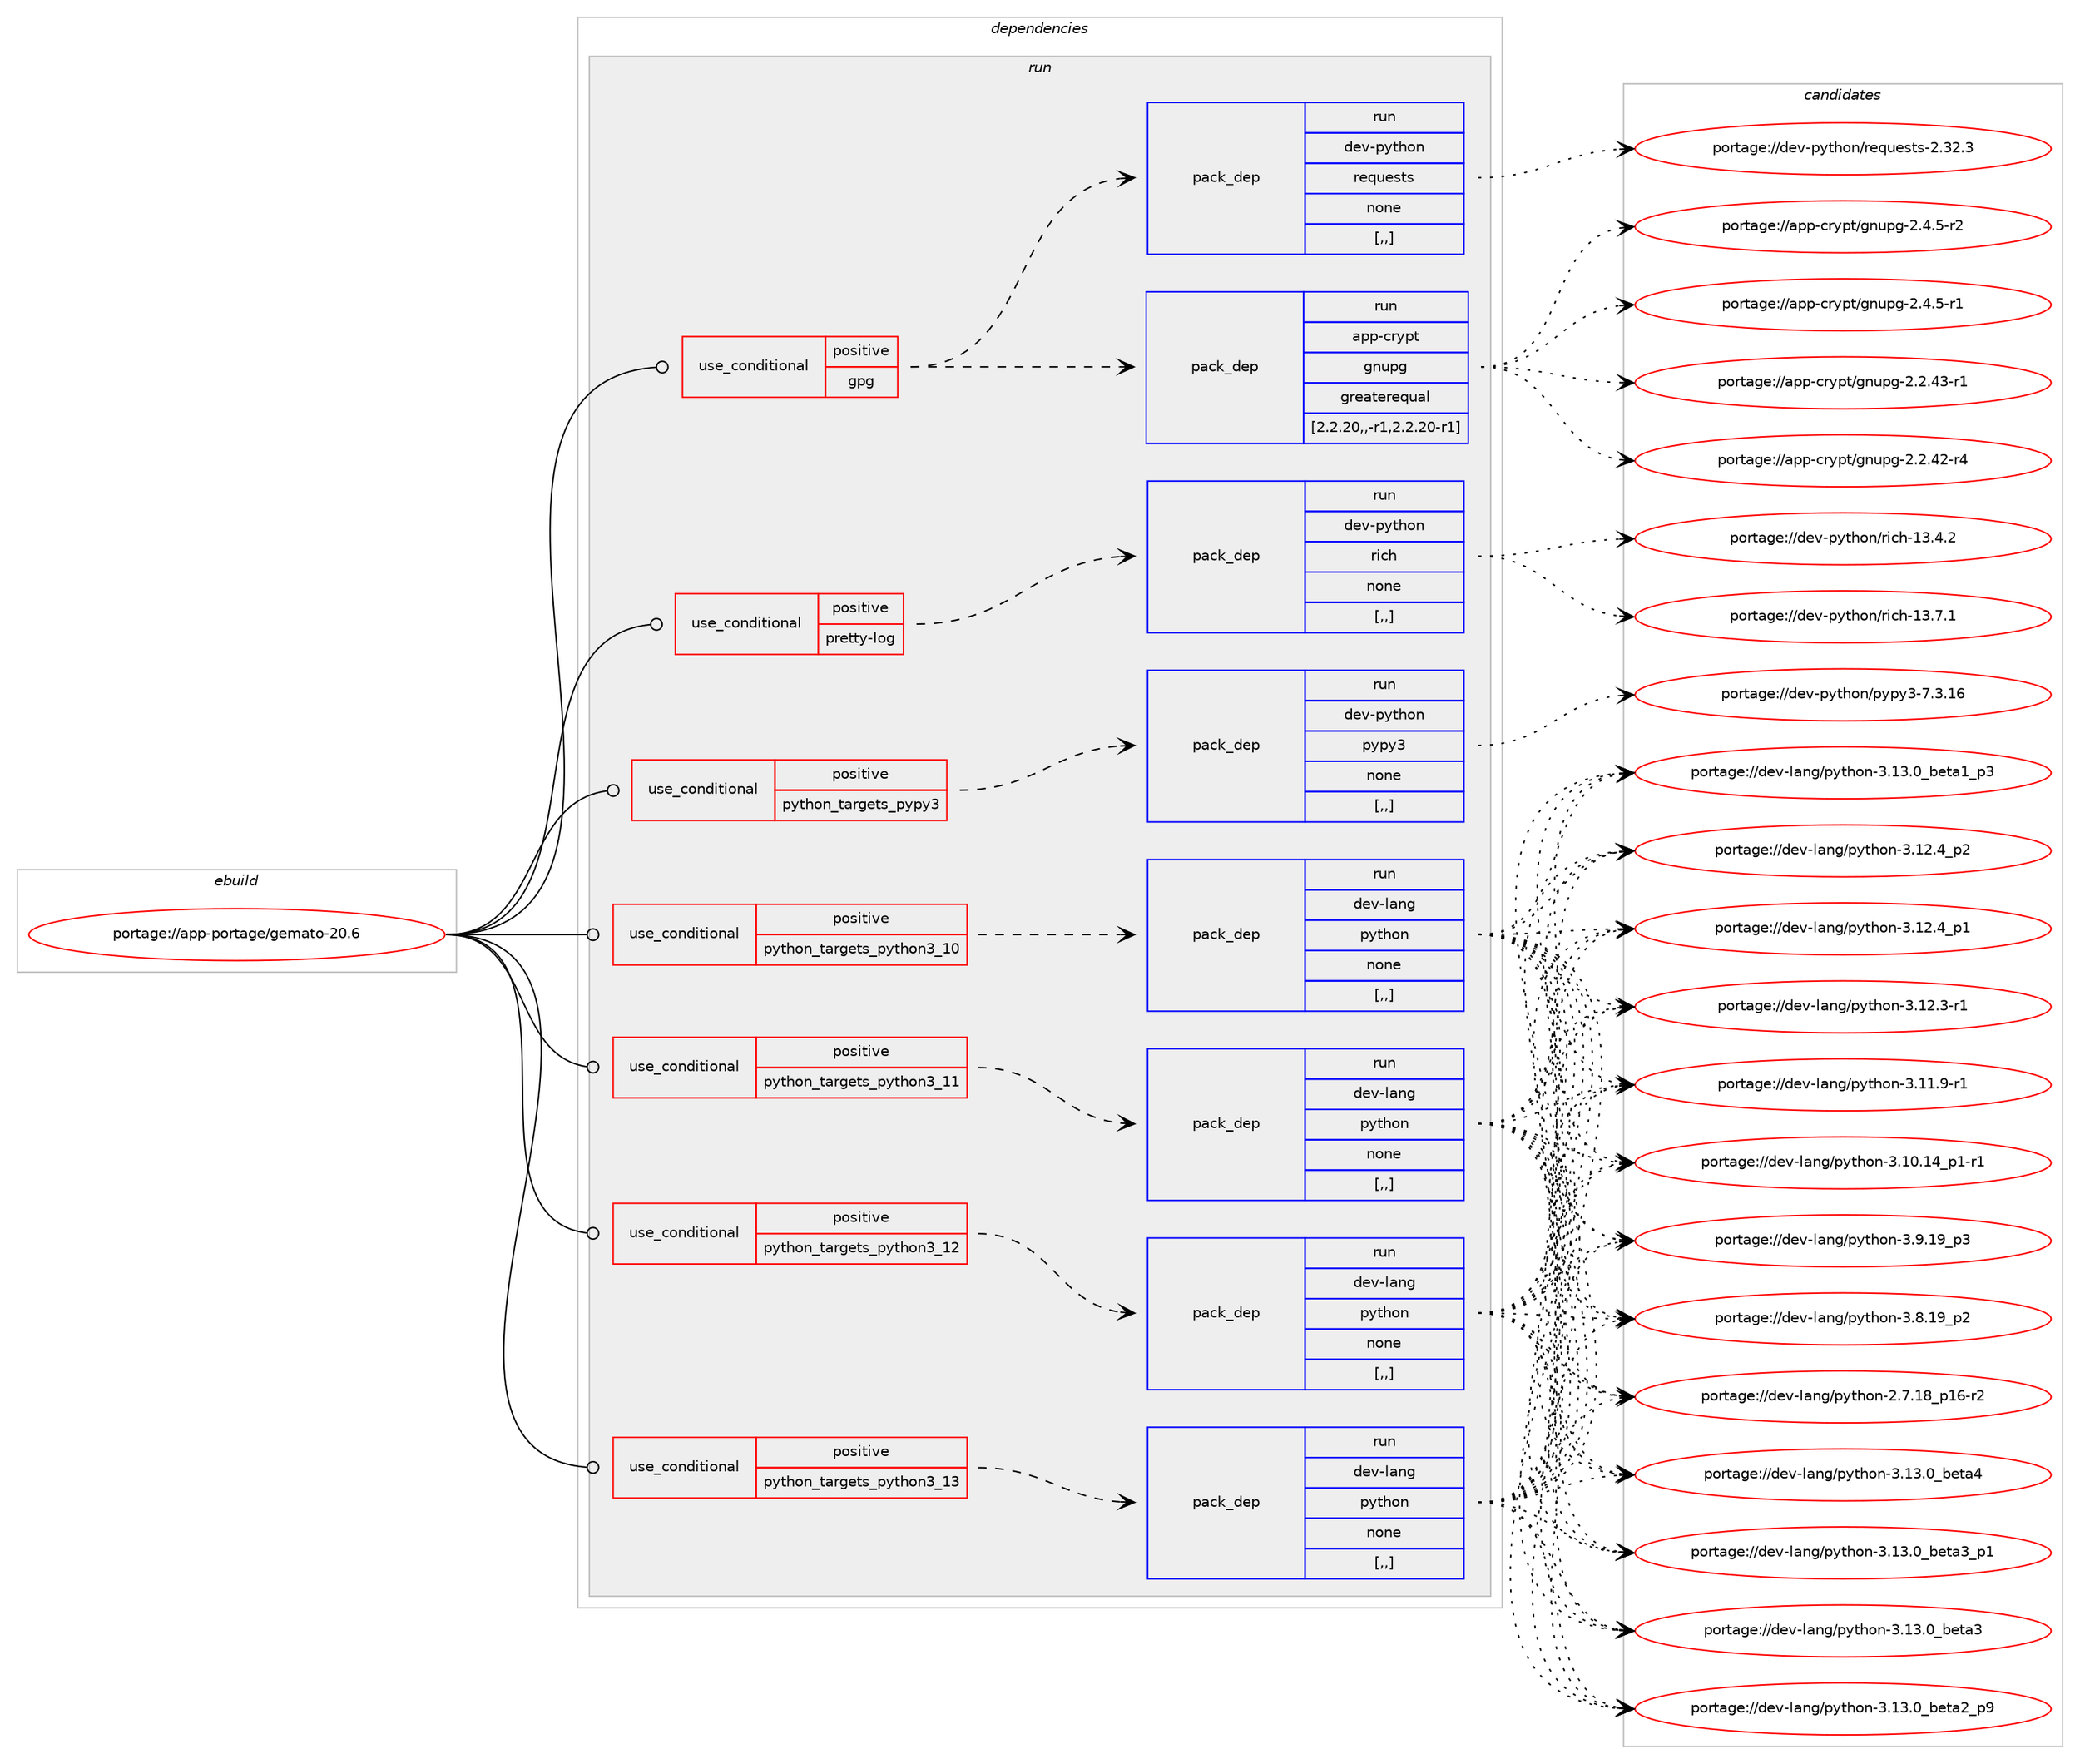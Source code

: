 digraph prolog {

# *************
# Graph options
# *************

newrank=true;
concentrate=true;
compound=true;
graph [rankdir=LR,fontname=Helvetica,fontsize=10,ranksep=1.5];#, ranksep=2.5, nodesep=0.2];
edge  [arrowhead=vee];
node  [fontname=Helvetica,fontsize=10];

# **********
# The ebuild
# **********

subgraph cluster_leftcol {
color=gray;
label=<<i>ebuild</i>>;
id [label="portage://app-portage/gemato-20.6", color=red, width=4, href="../app-portage/gemato-20.6.svg"];
}

# ****************
# The dependencies
# ****************

subgraph cluster_midcol {
color=gray;
label=<<i>dependencies</i>>;
subgraph cluster_compile {
fillcolor="#eeeeee";
style=filled;
label=<<i>compile</i>>;
}
subgraph cluster_compileandrun {
fillcolor="#eeeeee";
style=filled;
label=<<i>compile and run</i>>;
}
subgraph cluster_run {
fillcolor="#eeeeee";
style=filled;
label=<<i>run</i>>;
subgraph cond14106 {
dependency50654 [label=<<TABLE BORDER="0" CELLBORDER="1" CELLSPACING="0" CELLPADDING="4"><TR><TD ROWSPAN="3" CELLPADDING="10">use_conditional</TD></TR><TR><TD>positive</TD></TR><TR><TD>gpg</TD></TR></TABLE>>, shape=none, color=red];
subgraph pack36082 {
dependency50655 [label=<<TABLE BORDER="0" CELLBORDER="1" CELLSPACING="0" CELLPADDING="4" WIDTH="220"><TR><TD ROWSPAN="6" CELLPADDING="30">pack_dep</TD></TR><TR><TD WIDTH="110">run</TD></TR><TR><TD>app-crypt</TD></TR><TR><TD>gnupg</TD></TR><TR><TD>greaterequal</TD></TR><TR><TD>[2.2.20,,-r1,2.2.20-r1]</TD></TR></TABLE>>, shape=none, color=blue];
}
dependency50654:e -> dependency50655:w [weight=20,style="dashed",arrowhead="vee"];
subgraph pack36083 {
dependency50656 [label=<<TABLE BORDER="0" CELLBORDER="1" CELLSPACING="0" CELLPADDING="4" WIDTH="220"><TR><TD ROWSPAN="6" CELLPADDING="30">pack_dep</TD></TR><TR><TD WIDTH="110">run</TD></TR><TR><TD>dev-python</TD></TR><TR><TD>requests</TD></TR><TR><TD>none</TD></TR><TR><TD>[,,]</TD></TR></TABLE>>, shape=none, color=blue];
}
dependency50654:e -> dependency50656:w [weight=20,style="dashed",arrowhead="vee"];
}
id:e -> dependency50654:w [weight=20,style="solid",arrowhead="odot"];
subgraph cond14107 {
dependency50657 [label=<<TABLE BORDER="0" CELLBORDER="1" CELLSPACING="0" CELLPADDING="4"><TR><TD ROWSPAN="3" CELLPADDING="10">use_conditional</TD></TR><TR><TD>positive</TD></TR><TR><TD>pretty-log</TD></TR></TABLE>>, shape=none, color=red];
subgraph pack36084 {
dependency50658 [label=<<TABLE BORDER="0" CELLBORDER="1" CELLSPACING="0" CELLPADDING="4" WIDTH="220"><TR><TD ROWSPAN="6" CELLPADDING="30">pack_dep</TD></TR><TR><TD WIDTH="110">run</TD></TR><TR><TD>dev-python</TD></TR><TR><TD>rich</TD></TR><TR><TD>none</TD></TR><TR><TD>[,,]</TD></TR></TABLE>>, shape=none, color=blue];
}
dependency50657:e -> dependency50658:w [weight=20,style="dashed",arrowhead="vee"];
}
id:e -> dependency50657:w [weight=20,style="solid",arrowhead="odot"];
subgraph cond14108 {
dependency50659 [label=<<TABLE BORDER="0" CELLBORDER="1" CELLSPACING="0" CELLPADDING="4"><TR><TD ROWSPAN="3" CELLPADDING="10">use_conditional</TD></TR><TR><TD>positive</TD></TR><TR><TD>python_targets_pypy3</TD></TR></TABLE>>, shape=none, color=red];
subgraph pack36085 {
dependency50660 [label=<<TABLE BORDER="0" CELLBORDER="1" CELLSPACING="0" CELLPADDING="4" WIDTH="220"><TR><TD ROWSPAN="6" CELLPADDING="30">pack_dep</TD></TR><TR><TD WIDTH="110">run</TD></TR><TR><TD>dev-python</TD></TR><TR><TD>pypy3</TD></TR><TR><TD>none</TD></TR><TR><TD>[,,]</TD></TR></TABLE>>, shape=none, color=blue];
}
dependency50659:e -> dependency50660:w [weight=20,style="dashed",arrowhead="vee"];
}
id:e -> dependency50659:w [weight=20,style="solid",arrowhead="odot"];
subgraph cond14109 {
dependency50661 [label=<<TABLE BORDER="0" CELLBORDER="1" CELLSPACING="0" CELLPADDING="4"><TR><TD ROWSPAN="3" CELLPADDING="10">use_conditional</TD></TR><TR><TD>positive</TD></TR><TR><TD>python_targets_python3_10</TD></TR></TABLE>>, shape=none, color=red];
subgraph pack36086 {
dependency50662 [label=<<TABLE BORDER="0" CELLBORDER="1" CELLSPACING="0" CELLPADDING="4" WIDTH="220"><TR><TD ROWSPAN="6" CELLPADDING="30">pack_dep</TD></TR><TR><TD WIDTH="110">run</TD></TR><TR><TD>dev-lang</TD></TR><TR><TD>python</TD></TR><TR><TD>none</TD></TR><TR><TD>[,,]</TD></TR></TABLE>>, shape=none, color=blue];
}
dependency50661:e -> dependency50662:w [weight=20,style="dashed",arrowhead="vee"];
}
id:e -> dependency50661:w [weight=20,style="solid",arrowhead="odot"];
subgraph cond14110 {
dependency50663 [label=<<TABLE BORDER="0" CELLBORDER="1" CELLSPACING="0" CELLPADDING="4"><TR><TD ROWSPAN="3" CELLPADDING="10">use_conditional</TD></TR><TR><TD>positive</TD></TR><TR><TD>python_targets_python3_11</TD></TR></TABLE>>, shape=none, color=red];
subgraph pack36087 {
dependency50664 [label=<<TABLE BORDER="0" CELLBORDER="1" CELLSPACING="0" CELLPADDING="4" WIDTH="220"><TR><TD ROWSPAN="6" CELLPADDING="30">pack_dep</TD></TR><TR><TD WIDTH="110">run</TD></TR><TR><TD>dev-lang</TD></TR><TR><TD>python</TD></TR><TR><TD>none</TD></TR><TR><TD>[,,]</TD></TR></TABLE>>, shape=none, color=blue];
}
dependency50663:e -> dependency50664:w [weight=20,style="dashed",arrowhead="vee"];
}
id:e -> dependency50663:w [weight=20,style="solid",arrowhead="odot"];
subgraph cond14111 {
dependency50665 [label=<<TABLE BORDER="0" CELLBORDER="1" CELLSPACING="0" CELLPADDING="4"><TR><TD ROWSPAN="3" CELLPADDING="10">use_conditional</TD></TR><TR><TD>positive</TD></TR><TR><TD>python_targets_python3_12</TD></TR></TABLE>>, shape=none, color=red];
subgraph pack36088 {
dependency50666 [label=<<TABLE BORDER="0" CELLBORDER="1" CELLSPACING="0" CELLPADDING="4" WIDTH="220"><TR><TD ROWSPAN="6" CELLPADDING="30">pack_dep</TD></TR><TR><TD WIDTH="110">run</TD></TR><TR><TD>dev-lang</TD></TR><TR><TD>python</TD></TR><TR><TD>none</TD></TR><TR><TD>[,,]</TD></TR></TABLE>>, shape=none, color=blue];
}
dependency50665:e -> dependency50666:w [weight=20,style="dashed",arrowhead="vee"];
}
id:e -> dependency50665:w [weight=20,style="solid",arrowhead="odot"];
subgraph cond14112 {
dependency50667 [label=<<TABLE BORDER="0" CELLBORDER="1" CELLSPACING="0" CELLPADDING="4"><TR><TD ROWSPAN="3" CELLPADDING="10">use_conditional</TD></TR><TR><TD>positive</TD></TR><TR><TD>python_targets_python3_13</TD></TR></TABLE>>, shape=none, color=red];
subgraph pack36089 {
dependency50668 [label=<<TABLE BORDER="0" CELLBORDER="1" CELLSPACING="0" CELLPADDING="4" WIDTH="220"><TR><TD ROWSPAN="6" CELLPADDING="30">pack_dep</TD></TR><TR><TD WIDTH="110">run</TD></TR><TR><TD>dev-lang</TD></TR><TR><TD>python</TD></TR><TR><TD>none</TD></TR><TR><TD>[,,]</TD></TR></TABLE>>, shape=none, color=blue];
}
dependency50667:e -> dependency50668:w [weight=20,style="dashed",arrowhead="vee"];
}
id:e -> dependency50667:w [weight=20,style="solid",arrowhead="odot"];
}
}

# **************
# The candidates
# **************

subgraph cluster_choices {
rank=same;
color=gray;
label=<<i>candidates</i>>;

subgraph choice36082 {
color=black;
nodesep=1;
choice971121124599114121112116471031101171121034550465246534511450 [label="portage://app-crypt/gnupg-2.4.5-r2", color=red, width=4,href="../app-crypt/gnupg-2.4.5-r2.svg"];
choice971121124599114121112116471031101171121034550465246534511449 [label="portage://app-crypt/gnupg-2.4.5-r1", color=red, width=4,href="../app-crypt/gnupg-2.4.5-r1.svg"];
choice97112112459911412111211647103110117112103455046504652514511449 [label="portage://app-crypt/gnupg-2.2.43-r1", color=red, width=4,href="../app-crypt/gnupg-2.2.43-r1.svg"];
choice97112112459911412111211647103110117112103455046504652504511452 [label="portage://app-crypt/gnupg-2.2.42-r4", color=red, width=4,href="../app-crypt/gnupg-2.2.42-r4.svg"];
dependency50655:e -> choice971121124599114121112116471031101171121034550465246534511450:w [style=dotted,weight="100"];
dependency50655:e -> choice971121124599114121112116471031101171121034550465246534511449:w [style=dotted,weight="100"];
dependency50655:e -> choice97112112459911412111211647103110117112103455046504652514511449:w [style=dotted,weight="100"];
dependency50655:e -> choice97112112459911412111211647103110117112103455046504652504511452:w [style=dotted,weight="100"];
}
subgraph choice36083 {
color=black;
nodesep=1;
choice100101118451121211161041111104711410111311710111511611545504651504651 [label="portage://dev-python/requests-2.32.3", color=red, width=4,href="../dev-python/requests-2.32.3.svg"];
dependency50656:e -> choice100101118451121211161041111104711410111311710111511611545504651504651:w [style=dotted,weight="100"];
}
subgraph choice36084 {
color=black;
nodesep=1;
choice10010111845112121116104111110471141059910445495146554649 [label="portage://dev-python/rich-13.7.1", color=red, width=4,href="../dev-python/rich-13.7.1.svg"];
choice10010111845112121116104111110471141059910445495146524650 [label="portage://dev-python/rich-13.4.2", color=red, width=4,href="../dev-python/rich-13.4.2.svg"];
dependency50658:e -> choice10010111845112121116104111110471141059910445495146554649:w [style=dotted,weight="100"];
dependency50658:e -> choice10010111845112121116104111110471141059910445495146524650:w [style=dotted,weight="100"];
}
subgraph choice36085 {
color=black;
nodesep=1;
choice10010111845112121116104111110471121211121215145554651464954 [label="portage://dev-python/pypy3-7.3.16", color=red, width=4,href="../dev-python/pypy3-7.3.16.svg"];
dependency50660:e -> choice10010111845112121116104111110471121211121215145554651464954:w [style=dotted,weight="100"];
}
subgraph choice36086 {
color=black;
nodesep=1;
choice1001011184510897110103471121211161041111104551464951464895981011169752 [label="portage://dev-lang/python-3.13.0_beta4", color=red, width=4,href="../dev-lang/python-3.13.0_beta4.svg"];
choice10010111845108971101034711212111610411111045514649514648959810111697519511249 [label="portage://dev-lang/python-3.13.0_beta3_p1", color=red, width=4,href="../dev-lang/python-3.13.0_beta3_p1.svg"];
choice1001011184510897110103471121211161041111104551464951464895981011169751 [label="portage://dev-lang/python-3.13.0_beta3", color=red, width=4,href="../dev-lang/python-3.13.0_beta3.svg"];
choice10010111845108971101034711212111610411111045514649514648959810111697509511257 [label="portage://dev-lang/python-3.13.0_beta2_p9", color=red, width=4,href="../dev-lang/python-3.13.0_beta2_p9.svg"];
choice10010111845108971101034711212111610411111045514649514648959810111697499511251 [label="portage://dev-lang/python-3.13.0_beta1_p3", color=red, width=4,href="../dev-lang/python-3.13.0_beta1_p3.svg"];
choice100101118451089711010347112121116104111110455146495046529511250 [label="portage://dev-lang/python-3.12.4_p2", color=red, width=4,href="../dev-lang/python-3.12.4_p2.svg"];
choice100101118451089711010347112121116104111110455146495046529511249 [label="portage://dev-lang/python-3.12.4_p1", color=red, width=4,href="../dev-lang/python-3.12.4_p1.svg"];
choice100101118451089711010347112121116104111110455146495046514511449 [label="portage://dev-lang/python-3.12.3-r1", color=red, width=4,href="../dev-lang/python-3.12.3-r1.svg"];
choice100101118451089711010347112121116104111110455146494946574511449 [label="portage://dev-lang/python-3.11.9-r1", color=red, width=4,href="../dev-lang/python-3.11.9-r1.svg"];
choice100101118451089711010347112121116104111110455146494846495295112494511449 [label="portage://dev-lang/python-3.10.14_p1-r1", color=red, width=4,href="../dev-lang/python-3.10.14_p1-r1.svg"];
choice100101118451089711010347112121116104111110455146574649579511251 [label="portage://dev-lang/python-3.9.19_p3", color=red, width=4,href="../dev-lang/python-3.9.19_p3.svg"];
choice100101118451089711010347112121116104111110455146564649579511250 [label="portage://dev-lang/python-3.8.19_p2", color=red, width=4,href="../dev-lang/python-3.8.19_p2.svg"];
choice100101118451089711010347112121116104111110455046554649569511249544511450 [label="portage://dev-lang/python-2.7.18_p16-r2", color=red, width=4,href="../dev-lang/python-2.7.18_p16-r2.svg"];
dependency50662:e -> choice1001011184510897110103471121211161041111104551464951464895981011169752:w [style=dotted,weight="100"];
dependency50662:e -> choice10010111845108971101034711212111610411111045514649514648959810111697519511249:w [style=dotted,weight="100"];
dependency50662:e -> choice1001011184510897110103471121211161041111104551464951464895981011169751:w [style=dotted,weight="100"];
dependency50662:e -> choice10010111845108971101034711212111610411111045514649514648959810111697509511257:w [style=dotted,weight="100"];
dependency50662:e -> choice10010111845108971101034711212111610411111045514649514648959810111697499511251:w [style=dotted,weight="100"];
dependency50662:e -> choice100101118451089711010347112121116104111110455146495046529511250:w [style=dotted,weight="100"];
dependency50662:e -> choice100101118451089711010347112121116104111110455146495046529511249:w [style=dotted,weight="100"];
dependency50662:e -> choice100101118451089711010347112121116104111110455146495046514511449:w [style=dotted,weight="100"];
dependency50662:e -> choice100101118451089711010347112121116104111110455146494946574511449:w [style=dotted,weight="100"];
dependency50662:e -> choice100101118451089711010347112121116104111110455146494846495295112494511449:w [style=dotted,weight="100"];
dependency50662:e -> choice100101118451089711010347112121116104111110455146574649579511251:w [style=dotted,weight="100"];
dependency50662:e -> choice100101118451089711010347112121116104111110455146564649579511250:w [style=dotted,weight="100"];
dependency50662:e -> choice100101118451089711010347112121116104111110455046554649569511249544511450:w [style=dotted,weight="100"];
}
subgraph choice36087 {
color=black;
nodesep=1;
choice1001011184510897110103471121211161041111104551464951464895981011169752 [label="portage://dev-lang/python-3.13.0_beta4", color=red, width=4,href="../dev-lang/python-3.13.0_beta4.svg"];
choice10010111845108971101034711212111610411111045514649514648959810111697519511249 [label="portage://dev-lang/python-3.13.0_beta3_p1", color=red, width=4,href="../dev-lang/python-3.13.0_beta3_p1.svg"];
choice1001011184510897110103471121211161041111104551464951464895981011169751 [label="portage://dev-lang/python-3.13.0_beta3", color=red, width=4,href="../dev-lang/python-3.13.0_beta3.svg"];
choice10010111845108971101034711212111610411111045514649514648959810111697509511257 [label="portage://dev-lang/python-3.13.0_beta2_p9", color=red, width=4,href="../dev-lang/python-3.13.0_beta2_p9.svg"];
choice10010111845108971101034711212111610411111045514649514648959810111697499511251 [label="portage://dev-lang/python-3.13.0_beta1_p3", color=red, width=4,href="../dev-lang/python-3.13.0_beta1_p3.svg"];
choice100101118451089711010347112121116104111110455146495046529511250 [label="portage://dev-lang/python-3.12.4_p2", color=red, width=4,href="../dev-lang/python-3.12.4_p2.svg"];
choice100101118451089711010347112121116104111110455146495046529511249 [label="portage://dev-lang/python-3.12.4_p1", color=red, width=4,href="../dev-lang/python-3.12.4_p1.svg"];
choice100101118451089711010347112121116104111110455146495046514511449 [label="portage://dev-lang/python-3.12.3-r1", color=red, width=4,href="../dev-lang/python-3.12.3-r1.svg"];
choice100101118451089711010347112121116104111110455146494946574511449 [label="portage://dev-lang/python-3.11.9-r1", color=red, width=4,href="../dev-lang/python-3.11.9-r1.svg"];
choice100101118451089711010347112121116104111110455146494846495295112494511449 [label="portage://dev-lang/python-3.10.14_p1-r1", color=red, width=4,href="../dev-lang/python-3.10.14_p1-r1.svg"];
choice100101118451089711010347112121116104111110455146574649579511251 [label="portage://dev-lang/python-3.9.19_p3", color=red, width=4,href="../dev-lang/python-3.9.19_p3.svg"];
choice100101118451089711010347112121116104111110455146564649579511250 [label="portage://dev-lang/python-3.8.19_p2", color=red, width=4,href="../dev-lang/python-3.8.19_p2.svg"];
choice100101118451089711010347112121116104111110455046554649569511249544511450 [label="portage://dev-lang/python-2.7.18_p16-r2", color=red, width=4,href="../dev-lang/python-2.7.18_p16-r2.svg"];
dependency50664:e -> choice1001011184510897110103471121211161041111104551464951464895981011169752:w [style=dotted,weight="100"];
dependency50664:e -> choice10010111845108971101034711212111610411111045514649514648959810111697519511249:w [style=dotted,weight="100"];
dependency50664:e -> choice1001011184510897110103471121211161041111104551464951464895981011169751:w [style=dotted,weight="100"];
dependency50664:e -> choice10010111845108971101034711212111610411111045514649514648959810111697509511257:w [style=dotted,weight="100"];
dependency50664:e -> choice10010111845108971101034711212111610411111045514649514648959810111697499511251:w [style=dotted,weight="100"];
dependency50664:e -> choice100101118451089711010347112121116104111110455146495046529511250:w [style=dotted,weight="100"];
dependency50664:e -> choice100101118451089711010347112121116104111110455146495046529511249:w [style=dotted,weight="100"];
dependency50664:e -> choice100101118451089711010347112121116104111110455146495046514511449:w [style=dotted,weight="100"];
dependency50664:e -> choice100101118451089711010347112121116104111110455146494946574511449:w [style=dotted,weight="100"];
dependency50664:e -> choice100101118451089711010347112121116104111110455146494846495295112494511449:w [style=dotted,weight="100"];
dependency50664:e -> choice100101118451089711010347112121116104111110455146574649579511251:w [style=dotted,weight="100"];
dependency50664:e -> choice100101118451089711010347112121116104111110455146564649579511250:w [style=dotted,weight="100"];
dependency50664:e -> choice100101118451089711010347112121116104111110455046554649569511249544511450:w [style=dotted,weight="100"];
}
subgraph choice36088 {
color=black;
nodesep=1;
choice1001011184510897110103471121211161041111104551464951464895981011169752 [label="portage://dev-lang/python-3.13.0_beta4", color=red, width=4,href="../dev-lang/python-3.13.0_beta4.svg"];
choice10010111845108971101034711212111610411111045514649514648959810111697519511249 [label="portage://dev-lang/python-3.13.0_beta3_p1", color=red, width=4,href="../dev-lang/python-3.13.0_beta3_p1.svg"];
choice1001011184510897110103471121211161041111104551464951464895981011169751 [label="portage://dev-lang/python-3.13.0_beta3", color=red, width=4,href="../dev-lang/python-3.13.0_beta3.svg"];
choice10010111845108971101034711212111610411111045514649514648959810111697509511257 [label="portage://dev-lang/python-3.13.0_beta2_p9", color=red, width=4,href="../dev-lang/python-3.13.0_beta2_p9.svg"];
choice10010111845108971101034711212111610411111045514649514648959810111697499511251 [label="portage://dev-lang/python-3.13.0_beta1_p3", color=red, width=4,href="../dev-lang/python-3.13.0_beta1_p3.svg"];
choice100101118451089711010347112121116104111110455146495046529511250 [label="portage://dev-lang/python-3.12.4_p2", color=red, width=4,href="../dev-lang/python-3.12.4_p2.svg"];
choice100101118451089711010347112121116104111110455146495046529511249 [label="portage://dev-lang/python-3.12.4_p1", color=red, width=4,href="../dev-lang/python-3.12.4_p1.svg"];
choice100101118451089711010347112121116104111110455146495046514511449 [label="portage://dev-lang/python-3.12.3-r1", color=red, width=4,href="../dev-lang/python-3.12.3-r1.svg"];
choice100101118451089711010347112121116104111110455146494946574511449 [label="portage://dev-lang/python-3.11.9-r1", color=red, width=4,href="../dev-lang/python-3.11.9-r1.svg"];
choice100101118451089711010347112121116104111110455146494846495295112494511449 [label="portage://dev-lang/python-3.10.14_p1-r1", color=red, width=4,href="../dev-lang/python-3.10.14_p1-r1.svg"];
choice100101118451089711010347112121116104111110455146574649579511251 [label="portage://dev-lang/python-3.9.19_p3", color=red, width=4,href="../dev-lang/python-3.9.19_p3.svg"];
choice100101118451089711010347112121116104111110455146564649579511250 [label="portage://dev-lang/python-3.8.19_p2", color=red, width=4,href="../dev-lang/python-3.8.19_p2.svg"];
choice100101118451089711010347112121116104111110455046554649569511249544511450 [label="portage://dev-lang/python-2.7.18_p16-r2", color=red, width=4,href="../dev-lang/python-2.7.18_p16-r2.svg"];
dependency50666:e -> choice1001011184510897110103471121211161041111104551464951464895981011169752:w [style=dotted,weight="100"];
dependency50666:e -> choice10010111845108971101034711212111610411111045514649514648959810111697519511249:w [style=dotted,weight="100"];
dependency50666:e -> choice1001011184510897110103471121211161041111104551464951464895981011169751:w [style=dotted,weight="100"];
dependency50666:e -> choice10010111845108971101034711212111610411111045514649514648959810111697509511257:w [style=dotted,weight="100"];
dependency50666:e -> choice10010111845108971101034711212111610411111045514649514648959810111697499511251:w [style=dotted,weight="100"];
dependency50666:e -> choice100101118451089711010347112121116104111110455146495046529511250:w [style=dotted,weight="100"];
dependency50666:e -> choice100101118451089711010347112121116104111110455146495046529511249:w [style=dotted,weight="100"];
dependency50666:e -> choice100101118451089711010347112121116104111110455146495046514511449:w [style=dotted,weight="100"];
dependency50666:e -> choice100101118451089711010347112121116104111110455146494946574511449:w [style=dotted,weight="100"];
dependency50666:e -> choice100101118451089711010347112121116104111110455146494846495295112494511449:w [style=dotted,weight="100"];
dependency50666:e -> choice100101118451089711010347112121116104111110455146574649579511251:w [style=dotted,weight="100"];
dependency50666:e -> choice100101118451089711010347112121116104111110455146564649579511250:w [style=dotted,weight="100"];
dependency50666:e -> choice100101118451089711010347112121116104111110455046554649569511249544511450:w [style=dotted,weight="100"];
}
subgraph choice36089 {
color=black;
nodesep=1;
choice1001011184510897110103471121211161041111104551464951464895981011169752 [label="portage://dev-lang/python-3.13.0_beta4", color=red, width=4,href="../dev-lang/python-3.13.0_beta4.svg"];
choice10010111845108971101034711212111610411111045514649514648959810111697519511249 [label="portage://dev-lang/python-3.13.0_beta3_p1", color=red, width=4,href="../dev-lang/python-3.13.0_beta3_p1.svg"];
choice1001011184510897110103471121211161041111104551464951464895981011169751 [label="portage://dev-lang/python-3.13.0_beta3", color=red, width=4,href="../dev-lang/python-3.13.0_beta3.svg"];
choice10010111845108971101034711212111610411111045514649514648959810111697509511257 [label="portage://dev-lang/python-3.13.0_beta2_p9", color=red, width=4,href="../dev-lang/python-3.13.0_beta2_p9.svg"];
choice10010111845108971101034711212111610411111045514649514648959810111697499511251 [label="portage://dev-lang/python-3.13.0_beta1_p3", color=red, width=4,href="../dev-lang/python-3.13.0_beta1_p3.svg"];
choice100101118451089711010347112121116104111110455146495046529511250 [label="portage://dev-lang/python-3.12.4_p2", color=red, width=4,href="../dev-lang/python-3.12.4_p2.svg"];
choice100101118451089711010347112121116104111110455146495046529511249 [label="portage://dev-lang/python-3.12.4_p1", color=red, width=4,href="../dev-lang/python-3.12.4_p1.svg"];
choice100101118451089711010347112121116104111110455146495046514511449 [label="portage://dev-lang/python-3.12.3-r1", color=red, width=4,href="../dev-lang/python-3.12.3-r1.svg"];
choice100101118451089711010347112121116104111110455146494946574511449 [label="portage://dev-lang/python-3.11.9-r1", color=red, width=4,href="../dev-lang/python-3.11.9-r1.svg"];
choice100101118451089711010347112121116104111110455146494846495295112494511449 [label="portage://dev-lang/python-3.10.14_p1-r1", color=red, width=4,href="../dev-lang/python-3.10.14_p1-r1.svg"];
choice100101118451089711010347112121116104111110455146574649579511251 [label="portage://dev-lang/python-3.9.19_p3", color=red, width=4,href="../dev-lang/python-3.9.19_p3.svg"];
choice100101118451089711010347112121116104111110455146564649579511250 [label="portage://dev-lang/python-3.8.19_p2", color=red, width=4,href="../dev-lang/python-3.8.19_p2.svg"];
choice100101118451089711010347112121116104111110455046554649569511249544511450 [label="portage://dev-lang/python-2.7.18_p16-r2", color=red, width=4,href="../dev-lang/python-2.7.18_p16-r2.svg"];
dependency50668:e -> choice1001011184510897110103471121211161041111104551464951464895981011169752:w [style=dotted,weight="100"];
dependency50668:e -> choice10010111845108971101034711212111610411111045514649514648959810111697519511249:w [style=dotted,weight="100"];
dependency50668:e -> choice1001011184510897110103471121211161041111104551464951464895981011169751:w [style=dotted,weight="100"];
dependency50668:e -> choice10010111845108971101034711212111610411111045514649514648959810111697509511257:w [style=dotted,weight="100"];
dependency50668:e -> choice10010111845108971101034711212111610411111045514649514648959810111697499511251:w [style=dotted,weight="100"];
dependency50668:e -> choice100101118451089711010347112121116104111110455146495046529511250:w [style=dotted,weight="100"];
dependency50668:e -> choice100101118451089711010347112121116104111110455146495046529511249:w [style=dotted,weight="100"];
dependency50668:e -> choice100101118451089711010347112121116104111110455146495046514511449:w [style=dotted,weight="100"];
dependency50668:e -> choice100101118451089711010347112121116104111110455146494946574511449:w [style=dotted,weight="100"];
dependency50668:e -> choice100101118451089711010347112121116104111110455146494846495295112494511449:w [style=dotted,weight="100"];
dependency50668:e -> choice100101118451089711010347112121116104111110455146574649579511251:w [style=dotted,weight="100"];
dependency50668:e -> choice100101118451089711010347112121116104111110455146564649579511250:w [style=dotted,weight="100"];
dependency50668:e -> choice100101118451089711010347112121116104111110455046554649569511249544511450:w [style=dotted,weight="100"];
}
}

}
